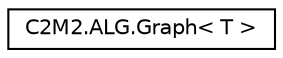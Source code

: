 digraph "Graphical Class Hierarchy"
{
 // LATEX_PDF_SIZE
  edge [fontname="Helvetica",fontsize="10",labelfontname="Helvetica",labelfontsize="10"];
  node [fontname="Helvetica",fontsize="10",shape=record];
  rankdir="LR";
  Node0 [label="C2M2.ALG.Graph\< T \>",height=0.2,width=0.4,color="black", fillcolor="white", style="filled",URL="$d4/d9c/class_c2_m2_1_1_a_l_g_1_1_graph.html",tooltip="Very simple class graph"];
}
